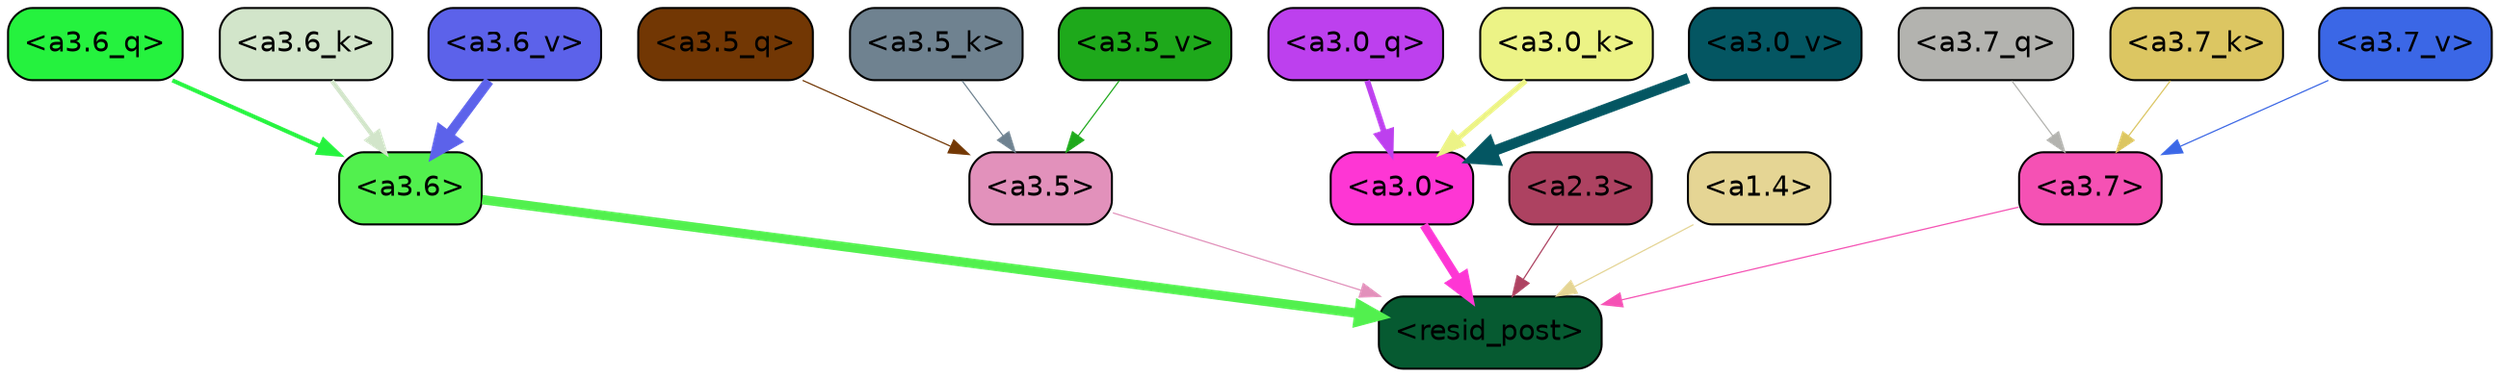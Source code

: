 strict digraph "" {
	graph [bgcolor=transparent,
		layout=dot,
		overlap=false,
		splines=true
	];
	"<a3.7>"	[color=black,
		fillcolor="#f551b4",
		fontname=Helvetica,
		shape=box,
		style="filled, rounded"];
	"<resid_post>"	[color=black,
		fillcolor="#065a31",
		fontname=Helvetica,
		shape=box,
		style="filled, rounded"];
	"<a3.7>" -> "<resid_post>"	[color="#f551b4",
		penwidth=0.6];
	"<a3.6>"	[color=black,
		fillcolor="#52f04e",
		fontname=Helvetica,
		shape=box,
		style="filled, rounded"];
	"<a3.6>" -> "<resid_post>"	[color="#52f04e",
		penwidth=4.648244500160217];
	"<a3.5>"	[color=black,
		fillcolor="#e291bb",
		fontname=Helvetica,
		shape=box,
		style="filled, rounded"];
	"<a3.5>" -> "<resid_post>"	[color="#e291bb",
		penwidth=0.6];
	"<a3.0>"	[color=black,
		fillcolor="#fe36d4",
		fontname=Helvetica,
		shape=box,
		style="filled, rounded"];
	"<a3.0>" -> "<resid_post>"	[color="#fe36d4",
		penwidth=4.3288813829422];
	"<a2.3>"	[color=black,
		fillcolor="#ad4261",
		fontname=Helvetica,
		shape=box,
		style="filled, rounded"];
	"<a2.3>" -> "<resid_post>"	[color="#ad4261",
		penwidth=0.6];
	"<a1.4>"	[color=black,
		fillcolor="#e5d594",
		fontname=Helvetica,
		shape=box,
		style="filled, rounded"];
	"<a1.4>" -> "<resid_post>"	[color="#e5d594",
		penwidth=0.6];
	"<a3.7_q>"	[color=black,
		fillcolor="#b3b3af",
		fontname=Helvetica,
		shape=box,
		style="filled, rounded"];
	"<a3.7_q>" -> "<a3.7>"	[color="#b3b3af",
		penwidth=0.6];
	"<a3.6_q>"	[color=black,
		fillcolor="#25f23e",
		fontname=Helvetica,
		shape=box,
		style="filled, rounded"];
	"<a3.6_q>" -> "<a3.6>"	[color="#25f23e",
		penwidth=2.03758105635643];
	"<a3.5_q>"	[color=black,
		fillcolor="#723704",
		fontname=Helvetica,
		shape=box,
		style="filled, rounded"];
	"<a3.5_q>" -> "<a3.5>"	[color="#723704",
		penwidth=0.6];
	"<a3.0_q>"	[color=black,
		fillcolor="#bd40ee",
		fontname=Helvetica,
		shape=box,
		style="filled, rounded"];
	"<a3.0_q>" -> "<a3.0>"	[color="#bd40ee",
		penwidth=2.8638100624084473];
	"<a3.7_k>"	[color=black,
		fillcolor="#dcc662",
		fontname=Helvetica,
		shape=box,
		style="filled, rounded"];
	"<a3.7_k>" -> "<a3.7>"	[color="#dcc662",
		penwidth=0.6];
	"<a3.6_k>"	[color=black,
		fillcolor="#d2e5ca",
		fontname=Helvetica,
		shape=box,
		style="filled, rounded"];
	"<a3.6_k>" -> "<a3.6>"	[color="#d2e5ca",
		penwidth=2.174198240041733];
	"<a3.5_k>"	[color=black,
		fillcolor="#6f8290",
		fontname=Helvetica,
		shape=box,
		style="filled, rounded"];
	"<a3.5_k>" -> "<a3.5>"	[color="#6f8290",
		penwidth=0.6];
	"<a3.0_k>"	[color=black,
		fillcolor="#ecf386",
		fontname=Helvetica,
		shape=box,
		style="filled, rounded"];
	"<a3.0_k>" -> "<a3.0>"	[color="#ecf386",
		penwidth=2.6274144649505615];
	"<a3.7_v>"	[color=black,
		fillcolor="#3b67e6",
		fontname=Helvetica,
		shape=box,
		style="filled, rounded"];
	"<a3.7_v>" -> "<a3.7>"	[color="#3b67e6",
		penwidth=0.6];
	"<a3.6_v>"	[color=black,
		fillcolor="#5c62ea",
		fontname=Helvetica,
		shape=box,
		style="filled, rounded"];
	"<a3.6_v>" -> "<a3.6>"	[color="#5c62ea",
		penwidth=5.002329230308533];
	"<a3.5_v>"	[color=black,
		fillcolor="#1ea91b",
		fontname=Helvetica,
		shape=box,
		style="filled, rounded"];
	"<a3.5_v>" -> "<a3.5>"	[color="#1ea91b",
		penwidth=0.6];
	"<a3.0_v>"	[color=black,
		fillcolor="#045662",
		fontname=Helvetica,
		shape=box,
		style="filled, rounded"];
	"<a3.0_v>" -> "<a3.0>"	[color="#045662",
		penwidth=5.188832879066467];
}
